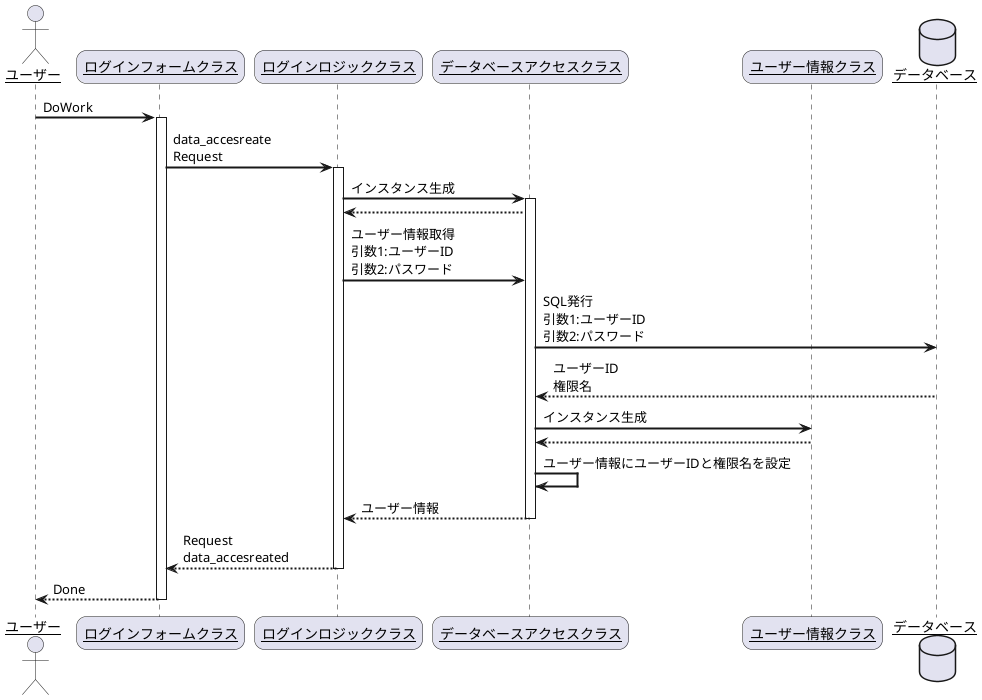 @startuml
skinparam sequenceArrowThickness 2
skinparam roundcorner 20
skinparam maxmessagesize 60
skinparam sequenceParticipant underline

actor "ユーザー" as user
participant "ログインフォームクラス" as login_form
participant "ログインロジッククラス" as login_logic
participant "データベースアクセスクラス" as data_acces
participant "ユーザー情報クラス" as user_info
database "データベース" as db

user -> login_form: DoWork
activate login_form

login_form -> login_logic: data_accesreate Request
activate login_logic

login_logic -> data_acces: インスタンス生成
activate data_acces
data_acces --> login_logic:
login_logic -> data_acces: ユーザー情報取得 引数1:ユーザーID 引数2:パスワード


data_acces -> db: SQL発行 引数1:ユーザーID 引数2:パスワード
db --> data_acces: ユーザーID 権限名
data_acces -> user_info: インスタンス生成
user_info --> data_acces:
data_acces -> data_acces: ユーザー情報にユーザーIDと権限名を設定
data_acces --> login_logic: ユーザー情報
deactivate data_acces

login_logic --> login_form: Request data_accesreated
deactivate login_logic

login_form --> user: Done
deactivate login_form

@enduml